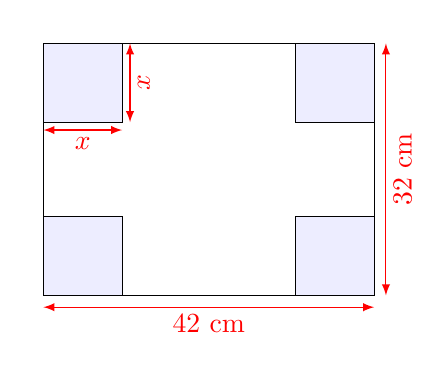\begin{tikzpicture}[x=1mm, y=1mm, inner xsep=0pt, inner ysep=0pt, outer xsep=0pt, outer ysep=0pt]
    \clip (-2,-7) rectangle (47,34);
    % la feuille
    \draw (0,0) rectangle +(42,32);
    % les découpes
    \begin{scope} [blue!7, draw=black]
        \filldraw (0,0) rectangle +(10,10);
        \filldraw (0,32) rectangle +(10,-10);
        \filldraw (42,0) rectangle +(-10,10);
        \filldraw (42,32) rectangle +(-10,-10);
    \end{scope}
    %les mesures
    \begin{scope}[red, latex-latex]
        \draw (0,-1.5) -- (42,-1.5) node[pos=0.5, below=1mm] {$42$ cm};
        \draw (43.5,0) -- (43.5,32) node[sloped, pos=0.5, below=1mm] {$32$ cm};
        \draw (0,21) -- (10,21) node[pos=0.5, below=1mm] {$x$};
        \draw (11,22) -- (11,32) node[sloped, pos=0.5, below=1mm] {$x$};
    \end{scope}
\end{tikzpicture}
